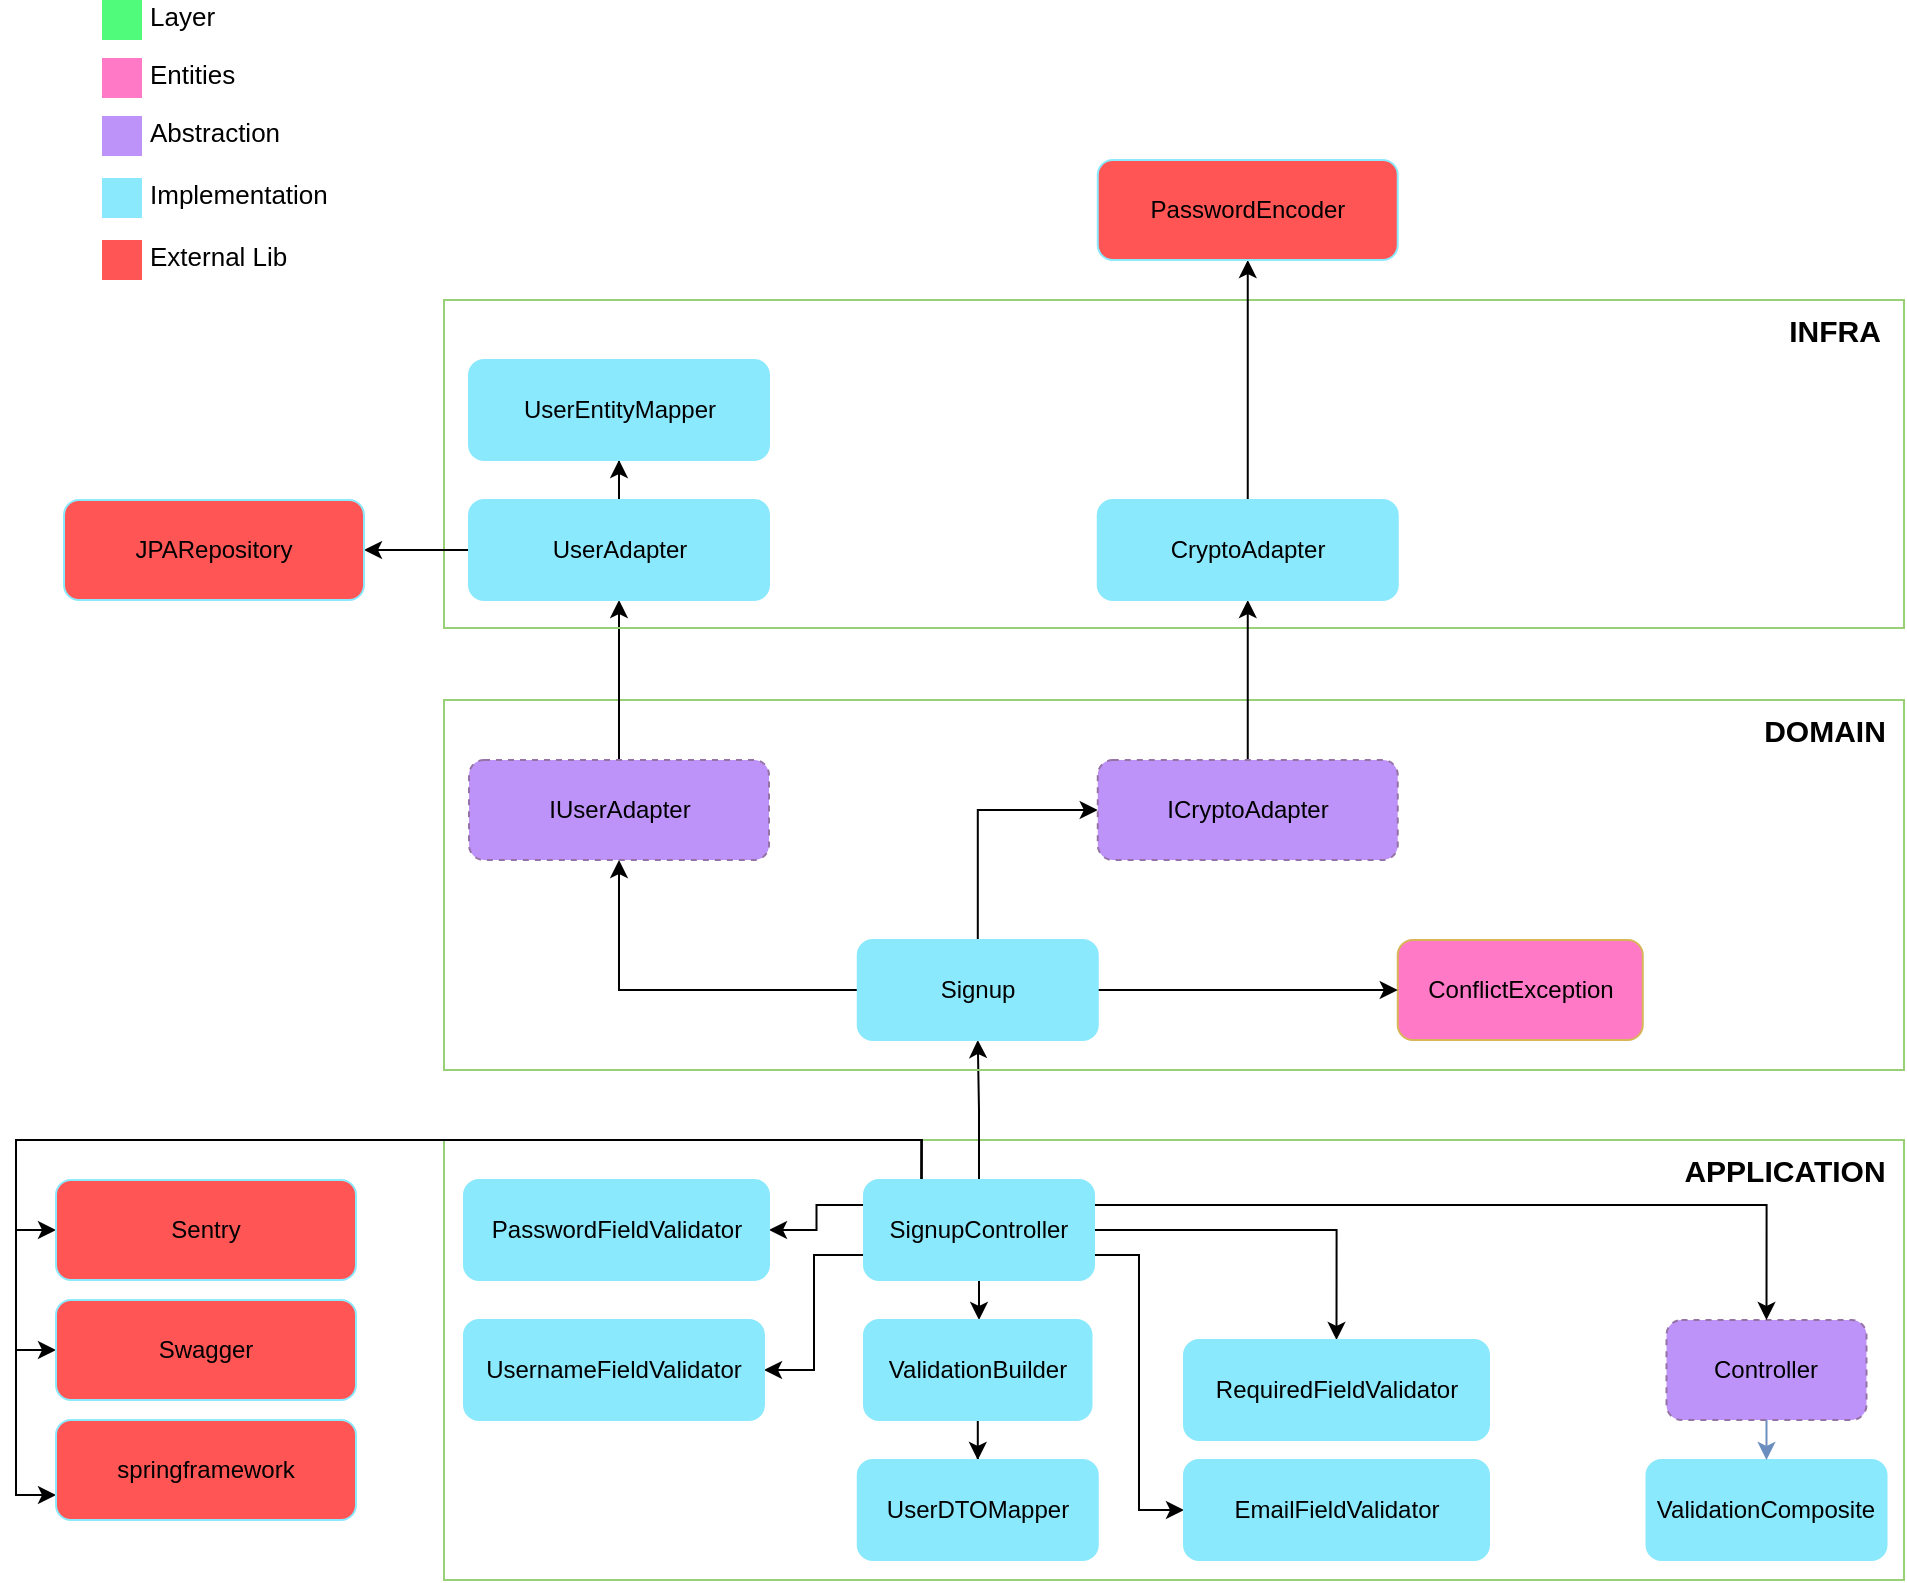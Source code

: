 <mxfile version="22.1.22" type="embed">
  <diagram id="EUNj880BrhCWBs-la3PF" name="Page-1">
    <mxGraphModel dx="1517" dy="369" grid="1" gridSize="10" guides="1" tooltips="1" connect="1" arrows="1" fold="1" page="1" pageScale="1" pageWidth="850" pageHeight="1100" math="0" shadow="0">
      <root>
        <mxCell id="0" />
        <mxCell id="1" parent="0" />
        <mxCell id="5" value="" style="rounded=0;whiteSpace=wrap;html=1;strokeColor=#97D077;fillColor=none;" parent="1" vertex="1">
          <mxGeometry x="120" y="750" width="730" height="220" as="geometry" />
        </mxCell>
        <mxCell id="8" value="Controller" style="rounded=1;whiteSpace=wrap;html=1;strokeColor=#9673a6;fillColor=#BD93F9;dashed=1;" parent="1" vertex="1">
          <mxGeometry x="731.25" y="840" width="100" height="50" as="geometry" />
        </mxCell>
        <mxCell id="9" value="ValidationComposite" style="rounded=1;whiteSpace=wrap;html=1;strokeColor=#8BE9FD;fillColor=#8BE9FD;" parent="1" vertex="1">
          <mxGeometry x="721.25" y="910" width="120" height="50" as="geometry" />
        </mxCell>
        <mxCell id="188" value="" style="edgeStyle=orthogonalEdgeStyle;rounded=0;orthogonalLoop=1;jettySize=auto;html=1;exitX=0;exitY=0.25;exitDx=0;exitDy=0;" parent="1" source="11" target="145" edge="1">
          <mxGeometry relative="1" as="geometry" />
        </mxCell>
        <mxCell id="192" value="" style="edgeStyle=orthogonalEdgeStyle;rounded=0;orthogonalLoop=1;jettySize=auto;html=1;entryX=1;entryY=0.5;entryDx=0;entryDy=0;exitX=0;exitY=0.75;exitDx=0;exitDy=0;" parent="1" source="11" target="143" edge="1">
          <mxGeometry relative="1" as="geometry" />
        </mxCell>
        <mxCell id="193" value="" style="edgeStyle=orthogonalEdgeStyle;rounded=0;orthogonalLoop=1;jettySize=auto;html=1;entryX=0.5;entryY=0;entryDx=0;entryDy=0;" parent="1" source="11" target="141" edge="1">
          <mxGeometry relative="1" as="geometry" />
        </mxCell>
        <mxCell id="196" value="" style="edgeStyle=orthogonalEdgeStyle;rounded=0;orthogonalLoop=1;jettySize=auto;html=1;entryX=0;entryY=0.5;entryDx=0;entryDy=0;exitX=1;exitY=0.75;exitDx=0;exitDy=0;" parent="1" source="11" target="144" edge="1">
          <mxGeometry relative="1" as="geometry">
            <mxPoint x="524.38" y="795" as="targetPoint" />
          </mxGeometry>
        </mxCell>
        <mxCell id="198" value="" style="edgeStyle=orthogonalEdgeStyle;rounded=0;orthogonalLoop=1;jettySize=auto;html=1;entryX=0.5;entryY=0;entryDx=0;entryDy=0;exitX=1;exitY=0.25;exitDx=0;exitDy=0;" parent="1" source="11" target="8" edge="1">
          <mxGeometry relative="1" as="geometry">
            <mxPoint x="524.38" y="795" as="targetPoint" />
          </mxGeometry>
        </mxCell>
        <mxCell id="200" value="" style="edgeStyle=orthogonalEdgeStyle;rounded=0;orthogonalLoop=1;jettySize=auto;html=1;entryX=0.5;entryY=0;entryDx=0;entryDy=0;" parent="1" source="11" target="142" edge="1">
          <mxGeometry relative="1" as="geometry">
            <mxPoint x="524.38" y="795" as="targetPoint" />
          </mxGeometry>
        </mxCell>
        <mxCell id="202" value="" style="edgeStyle=orthogonalEdgeStyle;rounded=0;orthogonalLoop=1;jettySize=auto;html=1;entryX=0;entryY=0.5;entryDx=0;entryDy=0;exitX=0.25;exitY=0;exitDx=0;exitDy=0;" parent="1" source="11" target="211" edge="1">
          <mxGeometry relative="1" as="geometry" />
        </mxCell>
        <mxCell id="212" value="" style="edgeStyle=orthogonalEdgeStyle;rounded=0;orthogonalLoop=1;jettySize=auto;html=1;entryX=0.5;entryY=1;entryDx=0;entryDy=0;exitX=0.5;exitY=0;exitDx=0;exitDy=0;" parent="1" source="11" target="81" edge="1">
          <mxGeometry relative="1" as="geometry" />
        </mxCell>
        <mxCell id="217" value="" style="edgeStyle=orthogonalEdgeStyle;rounded=0;orthogonalLoop=1;jettySize=auto;html=1;entryX=0;entryY=0.5;entryDx=0;entryDy=0;exitX=0.25;exitY=0;exitDx=0;exitDy=0;" parent="1" source="11" target="213" edge="1">
          <mxGeometry relative="1" as="geometry" />
        </mxCell>
        <mxCell id="219" value="" style="edgeStyle=orthogonalEdgeStyle;rounded=0;orthogonalLoop=1;jettySize=auto;html=1;entryX=0;entryY=0.75;entryDx=0;entryDy=0;exitX=0.25;exitY=0;exitDx=0;exitDy=0;" parent="1" source="11" target="218" edge="1">
          <mxGeometry relative="1" as="geometry" />
        </mxCell>
        <mxCell id="11" value="SignupController" style="rounded=1;whiteSpace=wrap;html=1;strokeColor=#8BE9FD;fillColor=#8BE9FD;" parent="1" vertex="1">
          <mxGeometry x="330" y="770" width="115" height="50" as="geometry" />
        </mxCell>
        <mxCell id="57" value="&lt;span style=&quot;font-size: 15px;&quot;&gt;&lt;b&gt;APPLICATION&lt;br&gt;&lt;/b&gt;&lt;/span&gt;" style="text;html=1;align=center;verticalAlign=middle;resizable=0;points=[];autosize=1;strokeColor=none;fillColor=none;" parent="1" vertex="1">
          <mxGeometry x="730" y="750" width="120" height="30" as="geometry" />
        </mxCell>
        <mxCell id="58" value="" style="rounded=0;whiteSpace=wrap;html=1;strokeColor=#97D077;fillColor=none;" parent="1" vertex="1">
          <mxGeometry x="120" y="530" width="730" height="185" as="geometry" />
        </mxCell>
        <mxCell id="73" value="&lt;span style=&quot;font-size: 15px;&quot;&gt;&lt;b&gt;DOMAIN&lt;/b&gt;&lt;/span&gt;" style="text;html=1;align=center;verticalAlign=middle;resizable=0;points=[];autosize=1;strokeColor=none;fillColor=none;" parent="1" vertex="1">
          <mxGeometry x="770" y="530" width="80" height="30" as="geometry" />
        </mxCell>
        <mxCell id="79" value="ConflictException" style="rounded=1;whiteSpace=wrap;html=1;strokeColor=#d6b656;fillColor=#FF79C6;" parent="1" vertex="1">
          <mxGeometry x="596.88" y="650" width="122.5" height="50" as="geometry" />
        </mxCell>
        <mxCell id="204" value="" style="edgeStyle=orthogonalEdgeStyle;rounded=0;orthogonalLoop=1;jettySize=auto;html=1;entryX=0.5;entryY=1;entryDx=0;entryDy=0;" parent="1" source="81" target="104" edge="1">
          <mxGeometry relative="1" as="geometry">
            <mxPoint x="246.88" y="675" as="targetPoint" />
          </mxGeometry>
        </mxCell>
        <mxCell id="205" value="" style="edgeStyle=orthogonalEdgeStyle;rounded=0;orthogonalLoop=1;jettySize=auto;html=1;exitX=1;exitY=0.5;exitDx=0;exitDy=0;" parent="1" source="81" target="79" edge="1">
          <mxGeometry relative="1" as="geometry">
            <mxPoint x="450" y="690" as="sourcePoint" />
          </mxGeometry>
        </mxCell>
        <mxCell id="206" value="" style="edgeStyle=orthogonalEdgeStyle;rounded=0;orthogonalLoop=1;jettySize=auto;html=1;entryX=0;entryY=0.5;entryDx=0;entryDy=0;" parent="1" source="81" target="177" edge="1">
          <mxGeometry relative="1" as="geometry" />
        </mxCell>
        <mxCell id="81" value="Signup" style="rounded=1;whiteSpace=wrap;html=1;strokeColor=#8BE9FD;fillColor=#8BE9FD;" parent="1" vertex="1">
          <mxGeometry x="326.88" y="650" width="120" height="50" as="geometry" />
        </mxCell>
        <mxCell id="93" value="" style="rounded=0;whiteSpace=wrap;html=1;strokeColor=none;strokeWidth=3;fillColor=#FF79C6;fontSize=13;fontColor=#F8F8F2;align=right;" parent="1" vertex="1">
          <mxGeometry x="-51" y="209" width="20" height="20" as="geometry" />
        </mxCell>
        <mxCell id="94" value="&lt;font color=&quot;#000000&quot;&gt;Entities&lt;/font&gt;" style="text;html=1;resizable=0;points=[];autosize=1;align=left;verticalAlign=middle;spacingTop=-4;fontSize=13;fontColor=#F8F8F2;" parent="1" vertex="1">
          <mxGeometry x="-29" y="209" width="70" height="20" as="geometry" />
        </mxCell>
        <mxCell id="95" value="" style="rounded=0;whiteSpace=wrap;html=1;strokeColor=none;strokeWidth=3;fillColor=#BD93F9;fontSize=13;fontColor=#F8F8F2;align=right;" parent="1" vertex="1">
          <mxGeometry x="-51" y="238" width="20" height="20" as="geometry" />
        </mxCell>
        <mxCell id="96" value="&lt;font color=&quot;#000000&quot;&gt;Abstraction&lt;/font&gt;" style="text;html=1;resizable=0;points=[];autosize=1;align=left;verticalAlign=middle;spacingTop=-4;fontSize=13;fontColor=#F8F8F2;" parent="1" vertex="1">
          <mxGeometry x="-29" y="238" width="90" height="20" as="geometry" />
        </mxCell>
        <mxCell id="97" value="" style="rounded=0;whiteSpace=wrap;html=1;strokeColor=none;strokeWidth=3;fillColor=#8BE9FD;fontSize=13;fontColor=#F8F8F2;align=right;" parent="1" vertex="1">
          <mxGeometry x="-51" y="269" width="20" height="20" as="geometry" />
        </mxCell>
        <mxCell id="98" value="&lt;font color=&quot;#000000&quot;&gt;Implementation&lt;/font&gt;" style="text;html=1;resizable=0;points=[];autosize=1;align=left;verticalAlign=middle;spacingTop=-4;fontSize=13;fontColor=#F8F8F2;" parent="1" vertex="1">
          <mxGeometry x="-29" y="269" width="110" height="20" as="geometry" />
        </mxCell>
        <mxCell id="99" value="" style="rounded=0;whiteSpace=wrap;html=1;strokeColor=none;strokeWidth=3;fillColor=#50FA7B;fontSize=13;fontColor=#F8F8F2;align=right;" parent="1" vertex="1">
          <mxGeometry x="-51" y="180" width="20" height="20" as="geometry" />
        </mxCell>
        <mxCell id="100" value="&lt;font color=&quot;#000000&quot;&gt;Layer&lt;/font&gt;" style="text;html=1;resizable=0;points=[];autosize=1;align=left;verticalAlign=middle;spacingTop=-4;fontSize=13;fontColor=#F8F8F2;strokeColor=none;" parent="1" vertex="1">
          <mxGeometry x="-29" y="180" width="60" height="20" as="geometry" />
        </mxCell>
        <mxCell id="101" value="" style="rounded=0;whiteSpace=wrap;html=1;strokeColor=none;strokeWidth=3;fillColor=#FF5555;fontSize=13;fontColor=#F8F8F2;align=right;" parent="1" vertex="1">
          <mxGeometry x="-51" y="300" width="20" height="20" as="geometry" />
        </mxCell>
        <mxCell id="102" value="&lt;font color=&quot;#000000&quot;&gt;External Lib&lt;/font&gt;" style="text;html=1;resizable=0;points=[];autosize=1;align=left;verticalAlign=middle;spacingTop=-4;fontSize=13;fontColor=#F8F8F2;" parent="1" vertex="1">
          <mxGeometry x="-29" y="300" width="90" height="20" as="geometry" />
        </mxCell>
        <mxCell id="208" value="" style="edgeStyle=orthogonalEdgeStyle;rounded=0;orthogonalLoop=1;jettySize=auto;html=1;" parent="1" source="104" target="113" edge="1">
          <mxGeometry relative="1" as="geometry" />
        </mxCell>
        <mxCell id="104" value="IUserAdapter" style="rounded=1;whiteSpace=wrap;html=1;strokeColor=#9673a6;fillColor=#BD93F9;dashed=1;" parent="1" vertex="1">
          <mxGeometry x="132.5" y="560" width="150" height="50" as="geometry" />
        </mxCell>
        <mxCell id="109" value="" style="rounded=0;whiteSpace=wrap;html=1;strokeColor=#97D077;fillColor=none;" parent="1" vertex="1">
          <mxGeometry x="120" y="330" width="730" height="164" as="geometry" />
        </mxCell>
        <mxCell id="207" value="" style="edgeStyle=orthogonalEdgeStyle;rounded=0;orthogonalLoop=1;jettySize=auto;html=1;" parent="1" source="113" target="170" edge="1">
          <mxGeometry relative="1" as="geometry" />
        </mxCell>
        <mxCell id="209" value="" style="edgeStyle=orthogonalEdgeStyle;rounded=0;orthogonalLoop=1;jettySize=auto;html=1;" parent="1" source="113" target="116" edge="1">
          <mxGeometry relative="1" as="geometry" />
        </mxCell>
        <mxCell id="113" value="UserAdapter" style="rounded=1;whiteSpace=wrap;html=1;strokeColor=#8BE9FD;fillColor=#8BE9FD;" parent="1" vertex="1">
          <mxGeometry x="132.5" y="430" width="150" height="50" as="geometry" />
        </mxCell>
        <mxCell id="115" value="&lt;b style=&quot;border-color: var(--border-color);&quot;&gt;&lt;font style=&quot;border-color: var(--border-color); font-size: 15px;&quot;&gt;INFRA&lt;br&gt;&lt;/font&gt;&lt;/b&gt;" style="text;html=1;align=center;verticalAlign=middle;resizable=0;points=[];autosize=1;strokeColor=none;fillColor=none;" parent="1" vertex="1">
          <mxGeometry x="780" y="330" width="70" height="30" as="geometry" />
        </mxCell>
        <mxCell id="116" value="UserEntityMapper" style="rounded=1;whiteSpace=wrap;html=1;strokeColor=#8BE9FD;fillColor=#8BE9FD;" parent="1" vertex="1">
          <mxGeometry x="132.5" y="360" width="150" height="50" as="geometry" />
        </mxCell>
        <mxCell id="194" value="" style="edgeStyle=orthogonalEdgeStyle;rounded=0;orthogonalLoop=1;jettySize=auto;html=1;" parent="1" source="141" target="172" edge="1">
          <mxGeometry relative="1" as="geometry" />
        </mxCell>
        <mxCell id="141" value="ValidationBuilder" style="rounded=1;whiteSpace=wrap;html=1;strokeColor=#8BE9FD;fillColor=#8BE9FD;" parent="1" vertex="1">
          <mxGeometry x="330" y="840" width="113.75" height="50" as="geometry" />
        </mxCell>
        <mxCell id="142" value="RequiredFieldValidator" style="rounded=1;whiteSpace=wrap;html=1;strokeColor=#8BE9FD;fillColor=#8BE9FD;" parent="1" vertex="1">
          <mxGeometry x="490" y="850" width="152.5" height="50" as="geometry" />
        </mxCell>
        <mxCell id="143" value="UsernameFieldValidator" style="rounded=1;whiteSpace=wrap;html=1;strokeColor=#8BE9FD;fillColor=#8BE9FD;" parent="1" vertex="1">
          <mxGeometry x="130" y="840" width="150" height="50" as="geometry" />
        </mxCell>
        <mxCell id="144" value="EmailFieldValidator" style="rounded=1;whiteSpace=wrap;html=1;strokeColor=#8BE9FD;fillColor=#8BE9FD;" parent="1" vertex="1">
          <mxGeometry x="490" y="910" width="152.5" height="50" as="geometry" />
        </mxCell>
        <mxCell id="145" value="PasswordFieldValidator" style="rounded=1;whiteSpace=wrap;html=1;strokeColor=#8BE9FD;fillColor=#8BE9FD;" parent="1" vertex="1">
          <mxGeometry x="130" y="770" width="152.5" height="50" as="geometry" />
        </mxCell>
        <mxCell id="161" value="" style="endArrow=classic;html=1;rounded=0;exitX=0.5;exitY=1;exitDx=0;exitDy=0;entryX=0.5;entryY=0;entryDx=0;entryDy=0;fillColor=#dae8fc;strokeColor=#6c8ebf;" parent="1" source="8" target="9" edge="1">
          <mxGeometry width="50" height="50" relative="1" as="geometry">
            <mxPoint x="638.75" y="950" as="sourcePoint" />
            <mxPoint x="688.75" y="900" as="targetPoint" />
          </mxGeometry>
        </mxCell>
        <mxCell id="170" value="JPARepository" style="rounded=1;whiteSpace=wrap;html=1;strokeColor=#8BE9FD;fillColor=#FF5555;" parent="1" vertex="1">
          <mxGeometry x="-70" y="430" width="150" height="50" as="geometry" />
        </mxCell>
        <mxCell id="172" value="UserDTOMapper" style="rounded=1;whiteSpace=wrap;html=1;strokeColor=#8BE9FD;fillColor=#8BE9FD;" parent="1" vertex="1">
          <mxGeometry x="326.88" y="910" width="120" height="50" as="geometry" />
        </mxCell>
        <mxCell id="210" value="" style="edgeStyle=orthogonalEdgeStyle;rounded=0;orthogonalLoop=1;jettySize=auto;html=1;" parent="1" source="177" target="180" edge="1">
          <mxGeometry relative="1" as="geometry" />
        </mxCell>
        <mxCell id="177" value="ICryptoAdapter" style="rounded=1;whiteSpace=wrap;html=1;strokeColor=#9673a6;fillColor=#BD93F9;dashed=1;" parent="1" vertex="1">
          <mxGeometry x="446.88" y="560" width="150" height="50" as="geometry" />
        </mxCell>
        <mxCell id="184" value="" style="edgeStyle=orthogonalEdgeStyle;rounded=0;orthogonalLoop=1;jettySize=auto;html=1;" parent="1" source="180" target="182" edge="1">
          <mxGeometry relative="1" as="geometry" />
        </mxCell>
        <mxCell id="180" value="CryptoAdapter" style="rounded=1;whiteSpace=wrap;html=1;strokeColor=#8BE9FD;fillColor=#8BE9FD;" parent="1" vertex="1">
          <mxGeometry x="446.88" y="430" width="150" height="50" as="geometry" />
        </mxCell>
        <mxCell id="182" value="PasswordEncoder" style="rounded=1;whiteSpace=wrap;html=1;strokeColor=#8BE9FD;fillColor=#FF5555;" parent="1" vertex="1">
          <mxGeometry x="446.88" y="260" width="150" height="50" as="geometry" />
        </mxCell>
        <mxCell id="211" value="Sentry" style="rounded=1;whiteSpace=wrap;html=1;strokeColor=#8BE9FD;fillColor=#FF5555;" parent="1" vertex="1">
          <mxGeometry x="-74" y="770" width="150" height="50" as="geometry" />
        </mxCell>
        <mxCell id="213" value="Swagger" style="rounded=1;whiteSpace=wrap;html=1;strokeColor=#8BE9FD;fillColor=#FF5555;" parent="1" vertex="1">
          <mxGeometry x="-74" y="830" width="150" height="50" as="geometry" />
        </mxCell>
        <mxCell id="218" value="springframework" style="rounded=1;whiteSpace=wrap;html=1;strokeColor=#8BE9FD;fillColor=#FF5555;" parent="1" vertex="1">
          <mxGeometry x="-74" y="890" width="150" height="50" as="geometry" />
        </mxCell>
      </root>
    </mxGraphModel>
  </diagram>
</mxfile>
